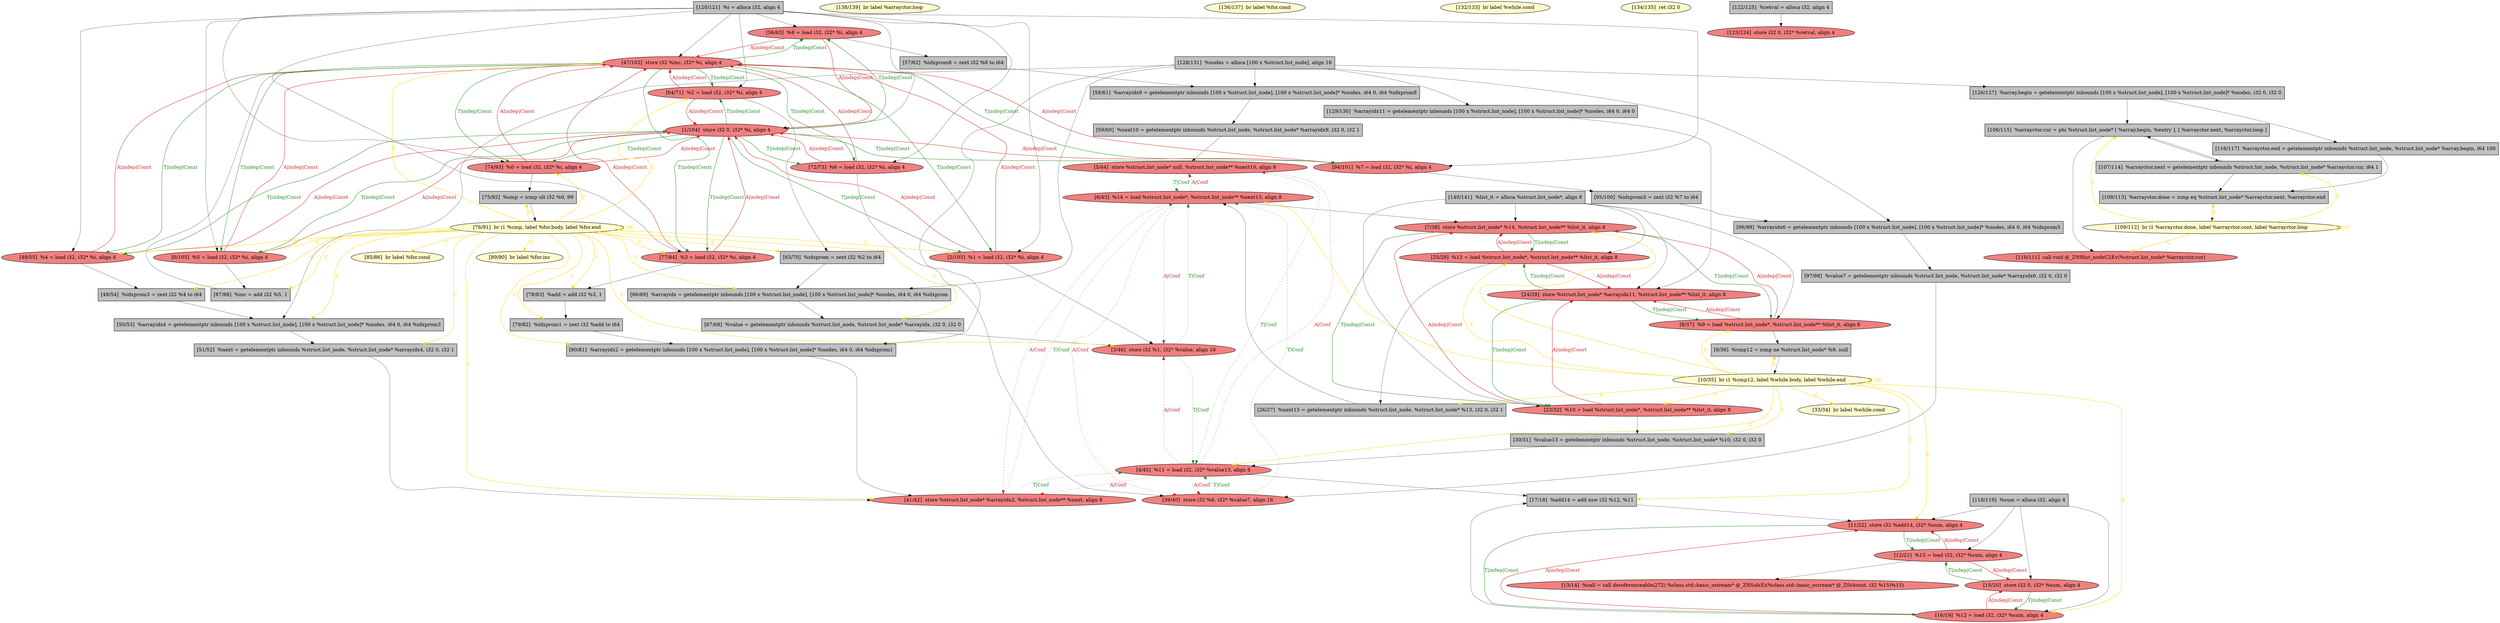 
digraph G {


node152 [fillcolor=grey,label="[59/60]  %next10 = getelementptr inbounds %struct.list_node, %struct.list_node* %arrayidx9, i32 0, i32 1",shape=rectangle,style=filled ]
node156 [fillcolor=grey,label="[87/88]  %inc = add i32 %5, 1",shape=rectangle,style=filled ]
node151 [fillcolor=grey,label="[78/83]  %add = add i32 %3, 1",shape=rectangle,style=filled ]
node150 [fillcolor=lightcoral,label="[64/71]  %2 = load i32, i32* %i, align 4",shape=ellipse,style=filled ]
node148 [fillcolor=lightcoral,label="[110/111]  call void @_ZN9list_nodeC2Ev(%struct.list_node* %arrayctor.cur)",shape=ellipse,style=filled ]
node147 [fillcolor=grey,label="[107/114]  %arrayctor.next = getelementptr inbounds %struct.list_node, %struct.list_node* %arrayctor.cur, i64 1",shape=rectangle,style=filled ]
node146 [fillcolor=grey,label="[129/130]  %arrayidx11 = getelementptr inbounds [100 x %struct.list_node], [100 x %struct.list_node]* %nodes, i64 0, i64 0",shape=rectangle,style=filled ]
node145 [fillcolor=lemonchiffon,label="[138/139]  br label %arrayctor.loop",shape=ellipse,style=filled ]
node143 [fillcolor=grey,label="[108/113]  %arrayctor.done = icmp eq %struct.list_node* %arrayctor.next, %arrayctor.end",shape=rectangle,style=filled ]
node142 [fillcolor=grey,label="[9/36]  %cmp12 = icmp ne %struct.list_node* %9, null",shape=rectangle,style=filled ]
node141 [fillcolor=lemonchiffon,label="[136/137]  br label %for.cond",shape=ellipse,style=filled ]
node140 [fillcolor=lemonchiffon,label="[85/86]  br label %for.cond",shape=ellipse,style=filled ]
node139 [fillcolor=grey,label="[95/100]  %idxprom5 = zext i32 %7 to i64",shape=rectangle,style=filled ]
node137 [fillcolor=grey,label="[30/31]  %value13 = getelementptr inbounds %struct.list_node, %struct.list_node* %10, i32 0, i32 0",shape=rectangle,style=filled ]
node136 [fillcolor=lemonchiffon,label="[10/35]  br i1 %cmp12, label %while.body, label %while.end",shape=ellipse,style=filled ]
node135 [fillcolor=grey,label="[17/18]  %add14 = add nsw i32 %12, %11",shape=rectangle,style=filled ]
node133 [fillcolor=grey,label="[26/27]  %next15 = getelementptr inbounds %struct.list_node, %struct.list_node* %13, i32 0, i32 1",shape=rectangle,style=filled ]
node149 [fillcolor=lightcoral,label="[3/46]  store i32 %1, i32* %value, align 16",shape=ellipse,style=filled ]
node131 [fillcolor=grey,label="[58/61]  %arrayidx9 = getelementptr inbounds [100 x %struct.list_node], [100 x %struct.list_node]* %nodes, i64 0, i64 %idxprom8",shape=rectangle,style=filled ]
node130 [fillcolor=lightcoral,label="[11/22]  store i32 %add14, i32* %sum, align 4",shape=ellipse,style=filled ]
node129 [fillcolor=lightcoral,label="[72/73]  %6 = load i32, i32* %i, align 4",shape=ellipse,style=filled ]
node128 [fillcolor=lightcoral,label="[12/21]  %15 = load i32, i32* %sum, align 4",shape=ellipse,style=filled ]
node125 [fillcolor=lightcoral,label="[24/29]  store %struct.list_node* %arrayidx11, %struct.list_node** %list_it, align 8",shape=ellipse,style=filled ]
node124 [fillcolor=lightcoral,label="[13/14]  %call = call dereferenceable(272) %class.std::basic_ostream* @_ZNSolsEi(%class.std::basic_ostream* @_ZSt4cout, i32 %15)%15)",shape=ellipse,style=filled ]
node154 [fillcolor=grey,label="[96/99]  %arrayidx6 = getelementptr inbounds [100 x %struct.list_node], [100 x %struct.list_node]* %nodes, i64 0, i64 %idxprom5",shape=rectangle,style=filled ]
node101 [fillcolor=grey,label="[65/70]  %idxprom = zext i32 %2 to i64",shape=rectangle,style=filled ]
node98 [fillcolor=lightcoral,label="[48/55]  %4 = load i32, i32* %i, align 4",shape=ellipse,style=filled ]
node95 [fillcolor=grey,label="[67/68]  %value = getelementptr inbounds %struct.list_node, %struct.list_node* %arrayidx, i32 0, i32 0",shape=rectangle,style=filled ]
node103 [fillcolor=lightcoral,label="[74/93]  %0 = load i32, i32* %i, align 4",shape=ellipse,style=filled ]
node112 [fillcolor=lightcoral,label="[47/102]  store i32 %inc, i32* %i, align 4",shape=ellipse,style=filled ]
node121 [fillcolor=lightcoral,label="[15/20]  store i32 0, i32* %sum, align 4",shape=ellipse,style=filled ]
node127 [fillcolor=lightcoral,label="[56/63]  %8 = load i32, i32* %i, align 4",shape=ellipse,style=filled ]
node96 [fillcolor=lightcoral,label="[25/28]  %13 = load %struct.list_node*, %struct.list_node** %list_it, align 8",shape=ellipse,style=filled ]
node100 [fillcolor=lightcoral,label="[77/84]  %3 = load i32, i32* %i, align 4",shape=ellipse,style=filled ]
node134 [fillcolor=lightcoral,label="[39/40]  store i32 %6, i32* %value7, align 16",shape=ellipse,style=filled ]
node122 [fillcolor=lightcoral,label="[94/101]  %7 = load i32, i32* %i, align 4",shape=ellipse,style=filled ]
node89 [fillcolor=grey,label="[106/115]  %arrayctor.cur = phi %struct.list_node* [ %array.begin, %entry ], [ %arrayctor.next, %arrayctor.loop ]",shape=rectangle,style=filled ]
node116 [fillcolor=lightcoral,label="[41/42]  store %struct.list_node* %arrayidx2, %struct.list_node** %next, align 8",shape=ellipse,style=filled ]
node119 [fillcolor=lightcoral,label="[6/43]  %14 = load %struct.list_node*, %struct.list_node** %next15, align 8",shape=ellipse,style=filled ]
node126 [fillcolor=lemonchiffon,label="[132/133]  br label %while.cond",shape=ellipse,style=filled ]
node92 [fillcolor=grey,label="[97/98]  %value7 = getelementptr inbounds %struct.list_node, %struct.list_node* %arrayidx6, i32 0, i32 0",shape=rectangle,style=filled ]
node132 [fillcolor=lemonchiffon,label="[134/135]  ret i32 0",shape=ellipse,style=filled ]
node104 [fillcolor=grey,label="[50/53]  %arrayidx4 = getelementptr inbounds [100 x %struct.list_node], [100 x %struct.list_node]* %nodes, i64 0, i64 %idxprom3",shape=rectangle,style=filled ]
node144 [fillcolor=lightcoral,label="[16/19]  %12 = load i32, i32* %sum, align 4",shape=ellipse,style=filled ]
node87 [fillcolor=lemonchiffon,label="[89/90]  br label %for.inc",shape=ellipse,style=filled ]
node105 [fillcolor=lightcoral,label="[5/44]  store %struct.list_node* null, %struct.list_node** %next10, align 8",shape=ellipse,style=filled ]
node94 [fillcolor=lemonchiffon,label="[33/34]  br label %while.cond",shape=ellipse,style=filled ]
node155 [fillcolor=grey,label="[140/141]  %list_it = alloca %struct.list_node*, align 8",shape=rectangle,style=filled ]
node118 [fillcolor=lightcoral,label="[8/37]  %9 = load %struct.list_node*, %struct.list_node** %list_it, align 8",shape=ellipse,style=filled ]
node138 [fillcolor=lightcoral,label="[23/32]  %10 = load %struct.list_node*, %struct.list_node** %list_it, align 8",shape=ellipse,style=filled ]
node123 [fillcolor=grey,label="[57/62]  %idxprom8 = zext i32 %8 to i64",shape=rectangle,style=filled ]
node86 [fillcolor=lightcoral,label="[0/105]  %5 = load i32, i32* %i, align 4",shape=ellipse,style=filled ]
node90 [fillcolor=grey,label="[80/81]  %arrayidx2 = getelementptr inbounds [100 x %struct.list_node], [100 x %struct.list_node]* %nodes, i64 0, i64 %idxprom1",shape=rectangle,style=filled ]
node102 [fillcolor=lightcoral,label="[2/103]  %1 = load i32, i32* %i, align 4",shape=ellipse,style=filled ]
node106 [fillcolor=lemonchiffon,label="[76/91]  br i1 %cmp, label %for.body, label %for.end",shape=ellipse,style=filled ]
node113 [fillcolor=lemonchiffon,label="[109/112]  br i1 %arrayctor.done, label %arrayctor.cont, label %arrayctor.loop",shape=ellipse,style=filled ]
node120 [fillcolor=grey,label="[128/131]  %nodes = alloca [100 x %struct.list_node], align 16",shape=rectangle,style=filled ]
node117 [fillcolor=lightcoral,label="[123/124]  store i32 0, i32* %retval, align 4",shape=ellipse,style=filled ]
node97 [fillcolor=grey,label="[66/69]  %arrayidx = getelementptr inbounds [100 x %struct.list_node], [100 x %struct.list_node]* %nodes, i64 0, i64 %idxprom",shape=rectangle,style=filled ]
node91 [fillcolor=grey,label="[75/92]  %cmp = icmp ult i32 %0, 99",shape=rectangle,style=filled ]
node107 [fillcolor=grey,label="[116/117]  %arrayctor.end = getelementptr inbounds %struct.list_node, %struct.list_node* %array.begin, i64 100",shape=rectangle,style=filled ]
node108 [fillcolor=grey,label="[49/54]  %idxprom3 = zext i32 %4 to i64",shape=rectangle,style=filled ]
node153 [fillcolor=lightcoral,label="[1/104]  store i32 0, i32* %i, align 4",shape=ellipse,style=filled ]
node109 [fillcolor=lightcoral,label="[7/38]  store %struct.list_node* %14, %struct.list_node** %list_it, align 8",shape=ellipse,style=filled ]
node93 [fillcolor=grey,label="[79/82]  %idxprom1 = zext i32 %add to i64",shape=rectangle,style=filled ]
node88 [fillcolor=grey,label="[51/52]  %next = getelementptr inbounds %struct.list_node, %struct.list_node* %arrayidx4, i32 0, i32 1",shape=rectangle,style=filled ]
node114 [fillcolor=grey,label="[122/125]  %retval = alloca i32, align 4",shape=rectangle,style=filled ]
node110 [fillcolor=grey,label="[118/119]  %sum = alloca i32, align 4",shape=rectangle,style=filled ]
node99 [fillcolor=lightcoral,label="[4/45]  %11 = load i32, i32* %value13, align 8",shape=ellipse,style=filled ]
node111 [fillcolor=grey,label="[120/121]  %i = alloca i32, align 4",shape=rectangle,style=filled ]
node115 [fillcolor=grey,label="[126/127]  %array.begin = getelementptr inbounds [100 x %struct.list_node], [100 x %struct.list_node]* %nodes, i32 0, i32 0",shape=rectangle,style=filled ]

node106->node102 [style=solid,color=gold,label="C",penwidth=1.0,fontcolor=gold ]
node130->node128 [style=solid,color=forestgreen,label="T|indep|Const",penwidth=1.0,fontcolor=forestgreen ]
node136->node136 [style=solid,color=gold,label="C",penwidth=1.0,fontcolor=gold ]
node113->node113 [style=solid,color=gold,label="C",penwidth=1.0,fontcolor=gold ]
node106->node106 [style=solid,color=gold,label="C",penwidth=1.0,fontcolor=gold ]
node136->node130 [style=solid,color=gold,label="C",penwidth=1.0,fontcolor=gold ]
node136->node135 [style=solid,color=gold,label="C",penwidth=1.0,fontcolor=gold ]
node102->node149 [style=solid,color=black,label="",penwidth=0.5,fontcolor=black ]
node106->node156 [style=solid,color=gold,label="C",penwidth=1.0,fontcolor=gold ]
node106->node108 [style=solid,color=gold,label="C",penwidth=1.0,fontcolor=gold ]
node108->node104 [style=solid,color=black,label="",penwidth=0.5,fontcolor=black ]
node112->node86 [style=solid,color=forestgreen,label="T|indep|Const",penwidth=1.0,fontcolor=forestgreen ]
node86->node112 [style=solid,color=firebrick3,label="A|indep|Const",penwidth=1.0,fontcolor=firebrick3 ]
node102->node112 [style=solid,color=firebrick3,label="A|indep|Const",penwidth=1.0,fontcolor=firebrick3 ]
node116->node99 [style=dotted,color=forestgreen,label="T|Conf",penwidth=1.0,fontcolor=forestgreen ]
node153->node103 [style=solid,color=forestgreen,label="T|indep|Const",penwidth=1.0,fontcolor=forestgreen ]
node144->node135 [style=solid,color=black,label="",penwidth=0.5,fontcolor=black ]
node130->node144 [style=solid,color=forestgreen,label="T|indep|Const",penwidth=1.0,fontcolor=forestgreen ]
node110->node130 [style=solid,color=black,label="",penwidth=0.5,fontcolor=black ]
node150->node112 [style=solid,color=firebrick3,label="A|indep|Const",penwidth=1.0,fontcolor=firebrick3 ]
node155->node138 [style=solid,color=black,label="",penwidth=0.5,fontcolor=black ]
node153->node127 [style=solid,color=forestgreen,label="T|indep|Const",penwidth=1.0,fontcolor=forestgreen ]
node119->node149 [style=dotted,color=firebrick3,label="A|Conf",penwidth=1.0,fontcolor=firebrick3 ]
node111->node129 [style=solid,color=black,label="",penwidth=0.5,fontcolor=black ]
node136->node96 [style=solid,color=gold,label="C",penwidth=1.0,fontcolor=gold ]
node111->node102 [style=solid,color=black,label="",penwidth=0.5,fontcolor=black ]
node86->node153 [style=solid,color=firebrick3,label="A|indep|Const",penwidth=1.0,fontcolor=firebrick3 ]
node111->node86 [style=solid,color=black,label="",penwidth=0.5,fontcolor=black ]
node109->node138 [style=solid,color=forestgreen,label="T|indep|Const",penwidth=1.0,fontcolor=forestgreen ]
node155->node109 [style=solid,color=black,label="",penwidth=0.5,fontcolor=black ]
node88->node116 [style=solid,color=black,label="",penwidth=0.5,fontcolor=black ]
node134->node119 [style=dotted,color=forestgreen,label="T|Conf",penwidth=1.0,fontcolor=forestgreen ]
node120->node154 [style=solid,color=black,label="",penwidth=0.5,fontcolor=black ]
node155->node96 [style=solid,color=black,label="",penwidth=0.5,fontcolor=black ]
node111->node112 [style=solid,color=black,label="",penwidth=0.5,fontcolor=black ]
node144->node130 [style=solid,color=firebrick3,label="A|indep|Const",penwidth=1.0,fontcolor=firebrick3 ]
node111->node122 [style=solid,color=black,label="",penwidth=0.5,fontcolor=black ]
node105->node99 [style=dotted,color=forestgreen,label="T|Conf",penwidth=1.0,fontcolor=forestgreen ]
node104->node88 [style=solid,color=black,label="",penwidth=0.5,fontcolor=black ]
node136->node133 [style=solid,color=gold,label="C",penwidth=1.0,fontcolor=gold ]
node93->node90 [style=solid,color=black,label="",penwidth=0.5,fontcolor=black ]
node111->node98 [style=solid,color=black,label="",penwidth=0.5,fontcolor=black ]
node106->node93 [style=solid,color=gold,label="C",penwidth=1.0,fontcolor=gold ]
node106->node112 [style=solid,color=gold,label="C",penwidth=1.0,fontcolor=gold ]
node128->node121 [style=solid,color=firebrick3,label="A|indep|Const",penwidth=1.0,fontcolor=firebrick3 ]
node139->node154 [style=solid,color=black,label="",penwidth=0.5,fontcolor=black ]
node112->node129 [style=solid,color=forestgreen,label="T|indep|Const",penwidth=1.0,fontcolor=forestgreen ]
node153->node129 [style=solid,color=forestgreen,label="T|indep|Const",penwidth=1.0,fontcolor=forestgreen ]
node89->node147 [style=solid,color=black,label="",penwidth=0.5,fontcolor=black ]
node98->node153 [style=solid,color=firebrick3,label="A|indep|Const",penwidth=1.0,fontcolor=firebrick3 ]
node136->node118 [style=solid,color=gold,label="C",penwidth=1.0,fontcolor=gold ]
node109->node96 [style=solid,color=forestgreen,label="T|indep|Const",penwidth=1.0,fontcolor=forestgreen ]
node111->node150 [style=solid,color=black,label="",penwidth=0.5,fontcolor=black ]
node136->node142 [style=solid,color=gold,label="C",penwidth=1.0,fontcolor=gold ]
node111->node103 [style=solid,color=black,label="",penwidth=0.5,fontcolor=black ]
node106->node97 [style=solid,color=gold,label="C",penwidth=1.0,fontcolor=gold ]
node152->node105 [style=solid,color=black,label="",penwidth=0.5,fontcolor=black ]
node136->node109 [style=solid,color=gold,label="C",penwidth=1.0,fontcolor=gold ]
node115->node107 [style=solid,color=black,label="",penwidth=0.5,fontcolor=black ]
node113->node147 [style=solid,color=gold,label="C",penwidth=1.0,fontcolor=gold ]
node147->node143 [style=solid,color=black,label="",penwidth=0.5,fontcolor=black ]
node138->node109 [style=solid,color=firebrick3,label="A|indep|Const",penwidth=1.0,fontcolor=firebrick3 ]
node118->node142 [style=solid,color=black,label="",penwidth=0.5,fontcolor=black ]
node113->node89 [style=solid,color=gold,label="C",penwidth=1.0,fontcolor=gold ]
node131->node152 [style=solid,color=black,label="",penwidth=0.5,fontcolor=black ]
node129->node112 [style=solid,color=firebrick3,label="A|indep|Const",penwidth=1.0,fontcolor=firebrick3 ]
node153->node86 [style=solid,color=forestgreen,label="T|indep|Const",penwidth=1.0,fontcolor=forestgreen ]
node111->node100 [style=solid,color=black,label="",penwidth=0.5,fontcolor=black ]
node120->node104 [style=solid,color=black,label="",penwidth=0.5,fontcolor=black ]
node154->node92 [style=solid,color=black,label="",penwidth=0.5,fontcolor=black ]
node106->node104 [style=solid,color=gold,label="C",penwidth=1.0,fontcolor=gold ]
node122->node153 [style=solid,color=firebrick3,label="A|indep|Const",penwidth=1.0,fontcolor=firebrick3 ]
node143->node113 [style=solid,color=black,label="",penwidth=0.5,fontcolor=black ]
node103->node153 [style=solid,color=firebrick3,label="A|indep|Const",penwidth=1.0,fontcolor=firebrick3 ]
node106->node90 [style=solid,color=gold,label="C",penwidth=1.0,fontcolor=gold ]
node106->node88 [style=solid,color=gold,label="C",penwidth=1.0,fontcolor=gold ]
node99->node116 [style=dotted,color=firebrick3,label="A|Conf",penwidth=1.0,fontcolor=firebrick3 ]
node142->node136 [style=solid,color=black,label="",penwidth=0.5,fontcolor=black ]
node153->node100 [style=solid,color=forestgreen,label="T|indep|Const",penwidth=1.0,fontcolor=forestgreen ]
node106->node101 [style=solid,color=gold,label="C",penwidth=1.0,fontcolor=gold ]
node112->node150 [style=solid,color=forestgreen,label="T|indep|Const",penwidth=1.0,fontcolor=forestgreen ]
node120->node115 [style=solid,color=black,label="",penwidth=0.5,fontcolor=black ]
node106->node98 [style=solid,color=gold,label="C",penwidth=1.0,fontcolor=gold ]
node113->node143 [style=solid,color=gold,label="C",penwidth=1.0,fontcolor=gold ]
node106->node150 [style=solid,color=gold,label="C",penwidth=1.0,fontcolor=gold ]
node128->node130 [style=solid,color=firebrick3,label="A|indep|Const",penwidth=1.0,fontcolor=firebrick3 ]
node127->node153 [style=solid,color=firebrick3,label="A|indep|Const",penwidth=1.0,fontcolor=firebrick3 ]
node149->node119 [style=dotted,color=forestgreen,label="T|Conf",penwidth=1.0,fontcolor=forestgreen ]
node106->node149 [style=solid,color=gold,label="C",penwidth=1.0,fontcolor=gold ]
node120->node97 [style=solid,color=black,label="",penwidth=0.5,fontcolor=black ]
node120->node146 [style=solid,color=black,label="",penwidth=0.5,fontcolor=black ]
node91->node106 [style=solid,color=black,label="",penwidth=0.5,fontcolor=black ]
node121->node128 [style=solid,color=forestgreen,label="T|indep|Const",penwidth=1.0,fontcolor=forestgreen ]
node98->node108 [style=solid,color=black,label="",penwidth=0.5,fontcolor=black ]
node106->node103 [style=solid,color=gold,label="C",penwidth=1.0,fontcolor=gold ]
node113->node148 [style=solid,color=gold,label="C",penwidth=1.0,fontcolor=gold ]
node155->node118 [style=solid,color=black,label="",penwidth=0.5,fontcolor=black ]
node106->node95 [style=solid,color=gold,label="C",penwidth=1.0,fontcolor=gold ]
node110->node121 [style=solid,color=black,label="",penwidth=0.5,fontcolor=black ]
node112->node103 [style=solid,color=forestgreen,label="T|indep|Const",penwidth=1.0,fontcolor=forestgreen ]
node153->node102 [style=solid,color=forestgreen,label="T|indep|Const",penwidth=1.0,fontcolor=forestgreen ]
node122->node112 [style=solid,color=firebrick3,label="A|indep|Const",penwidth=1.0,fontcolor=firebrick3 ]
node146->node125 [style=solid,color=black,label="",penwidth=0.5,fontcolor=black ]
node106->node87 [style=solid,color=gold,label="C",penwidth=1.0,fontcolor=gold ]
node112->node122 [style=solid,color=forestgreen,label="T|indep|Const",penwidth=1.0,fontcolor=forestgreen ]
node136->node94 [style=solid,color=gold,label="C",penwidth=1.0,fontcolor=gold ]
node120->node131 [style=solid,color=black,label="",penwidth=0.5,fontcolor=black ]
node106->node100 [style=solid,color=gold,label="C",penwidth=1.0,fontcolor=gold ]
node155->node125 [style=solid,color=black,label="",penwidth=0.5,fontcolor=black ]
node98->node112 [style=solid,color=firebrick3,label="A|indep|Const",penwidth=1.0,fontcolor=firebrick3 ]
node147->node89 [style=solid,color=black,label="",penwidth=0.5,fontcolor=black ]
node120->node90 [style=solid,color=black,label="",penwidth=0.5,fontcolor=black ]
node106->node151 [style=solid,color=gold,label="C",penwidth=1.0,fontcolor=gold ]
node133->node119 [style=solid,color=black,label="",penwidth=0.5,fontcolor=black ]
node123->node131 [style=solid,color=black,label="",penwidth=0.5,fontcolor=black ]
node136->node138 [style=solid,color=gold,label="C",penwidth=1.0,fontcolor=gold ]
node109->node118 [style=solid,color=forestgreen,label="T|indep|Const",penwidth=1.0,fontcolor=forestgreen ]
node156->node112 [style=solid,color=black,label="",penwidth=0.5,fontcolor=black ]
node119->node109 [style=solid,color=black,label="",penwidth=0.5,fontcolor=black ]
node137->node99 [style=solid,color=black,label="",penwidth=0.5,fontcolor=black ]
node106->node140 [style=solid,color=gold,label="C",penwidth=1.0,fontcolor=gold ]
node99->node149 [style=dotted,color=firebrick3,label="A|Conf",penwidth=1.0,fontcolor=firebrick3 ]
node138->node137 [style=solid,color=black,label="",penwidth=0.5,fontcolor=black ]
node95->node149 [style=solid,color=black,label="",penwidth=0.5,fontcolor=black ]
node136->node119 [style=solid,color=gold,label="C",penwidth=1.0,fontcolor=gold ]
node128->node124 [style=solid,color=black,label="",penwidth=0.5,fontcolor=black ]
node116->node119 [style=dotted,color=forestgreen,label="T|Conf",penwidth=1.0,fontcolor=forestgreen ]
node118->node125 [style=solid,color=firebrick3,label="A|indep|Const",penwidth=1.0,fontcolor=firebrick3 ]
node86->node156 [style=solid,color=black,label="",penwidth=0.5,fontcolor=black ]
node121->node144 [style=solid,color=forestgreen,label="T|indep|Const",penwidth=1.0,fontcolor=forestgreen ]
node136->node144 [style=solid,color=gold,label="C",penwidth=1.0,fontcolor=gold ]
node151->node93 [style=solid,color=black,label="",penwidth=0.5,fontcolor=black ]
node136->node99 [style=solid,color=gold,label="C",penwidth=1.0,fontcolor=gold ]
node100->node151 [style=solid,color=black,label="",penwidth=0.5,fontcolor=black ]
node125->node118 [style=solid,color=forestgreen,label="T|indep|Const",penwidth=1.0,fontcolor=forestgreen ]
node96->node133 [style=solid,color=black,label="",penwidth=0.5,fontcolor=black ]
node101->node97 [style=solid,color=black,label="",penwidth=0.5,fontcolor=black ]
node122->node139 [style=solid,color=black,label="",penwidth=0.5,fontcolor=black ]
node118->node109 [style=solid,color=firebrick3,label="A|indep|Const",penwidth=1.0,fontcolor=firebrick3 ]
node103->node91 [style=solid,color=black,label="",penwidth=0.5,fontcolor=black ]
node149->node99 [style=dotted,color=forestgreen,label="T|Conf",penwidth=1.0,fontcolor=forestgreen ]
node97->node95 [style=solid,color=black,label="",penwidth=0.5,fontcolor=black ]
node90->node116 [style=solid,color=black,label="",penwidth=0.5,fontcolor=black ]
node111->node153 [style=solid,color=black,label="",penwidth=0.5,fontcolor=black ]
node129->node134 [style=solid,color=black,label="",penwidth=0.5,fontcolor=black ]
node153->node98 [style=solid,color=forestgreen,label="T|indep|Const",penwidth=1.0,fontcolor=forestgreen ]
node110->node144 [style=solid,color=black,label="",penwidth=0.5,fontcolor=black ]
node106->node116 [style=solid,color=gold,label="C",penwidth=1.0,fontcolor=gold ]
node89->node148 [style=solid,color=black,label="",penwidth=0.5,fontcolor=black ]
node111->node127 [style=solid,color=black,label="",penwidth=0.5,fontcolor=black ]
node127->node123 [style=solid,color=black,label="",penwidth=0.5,fontcolor=black ]
node99->node135 [style=solid,color=black,label="",penwidth=0.5,fontcolor=black ]
node138->node125 [style=solid,color=firebrick3,label="A|indep|Const",penwidth=1.0,fontcolor=firebrick3 ]
node125->node138 [style=solid,color=forestgreen,label="T|indep|Const",penwidth=1.0,fontcolor=forestgreen ]
node96->node125 [style=solid,color=firebrick3,label="A|indep|Const",penwidth=1.0,fontcolor=firebrick3 ]
node107->node143 [style=solid,color=black,label="",penwidth=0.5,fontcolor=black ]
node125->node96 [style=solid,color=forestgreen,label="T|indep|Const",penwidth=1.0,fontcolor=forestgreen ]
node119->node105 [style=dotted,color=firebrick3,label="A|Conf",penwidth=1.0,fontcolor=firebrick3 ]
node105->node119 [style=dotted,color=forestgreen,label="T|Conf",penwidth=1.0,fontcolor=forestgreen ]
node92->node134 [style=solid,color=black,label="",penwidth=0.5,fontcolor=black ]
node144->node121 [style=solid,color=firebrick3,label="A|indep|Const",penwidth=1.0,fontcolor=firebrick3 ]
node110->node128 [style=solid,color=black,label="",penwidth=0.5,fontcolor=black ]
node103->node112 [style=solid,color=firebrick3,label="A|indep|Const",penwidth=1.0,fontcolor=firebrick3 ]
node106->node86 [style=solid,color=gold,label="C",penwidth=1.0,fontcolor=gold ]
node99->node105 [style=dotted,color=firebrick3,label="A|Conf",penwidth=1.0,fontcolor=firebrick3 ]
node150->node101 [style=solid,color=black,label="",penwidth=0.5,fontcolor=black ]
node96->node109 [style=solid,color=firebrick3,label="A|indep|Const",penwidth=1.0,fontcolor=firebrick3 ]
node119->node134 [style=dotted,color=firebrick3,label="A|Conf",penwidth=1.0,fontcolor=firebrick3 ]
node136->node137 [style=solid,color=gold,label="C",penwidth=1.0,fontcolor=gold ]
node99->node134 [style=dotted,color=firebrick3,label="A|Conf",penwidth=1.0,fontcolor=firebrick3 ]
node135->node130 [style=solid,color=black,label="",penwidth=0.5,fontcolor=black ]
node134->node99 [style=dotted,color=forestgreen,label="T|Conf",penwidth=1.0,fontcolor=forestgreen ]
node129->node153 [style=solid,color=firebrick3,label="A|indep|Const",penwidth=1.0,fontcolor=firebrick3 ]
node153->node122 [style=solid,color=forestgreen,label="T|indep|Const",penwidth=1.0,fontcolor=forestgreen ]
node100->node153 [style=solid,color=firebrick3,label="A|indep|Const",penwidth=1.0,fontcolor=firebrick3 ]
node127->node112 [style=solid,color=firebrick3,label="A|indep|Const",penwidth=1.0,fontcolor=firebrick3 ]
node100->node112 [style=solid,color=firebrick3,label="A|indep|Const",penwidth=1.0,fontcolor=firebrick3 ]
node114->node117 [style=solid,color=black,label="",penwidth=0.5,fontcolor=black ]
node112->node127 [style=solid,color=forestgreen,label="T|indep|Const",penwidth=1.0,fontcolor=forestgreen ]
node115->node89 [style=solid,color=black,label="",penwidth=0.5,fontcolor=black ]
node106->node91 [style=solid,color=gold,label="C",penwidth=1.0,fontcolor=gold ]
node150->node153 [style=solid,color=firebrick3,label="A|indep|Const",penwidth=1.0,fontcolor=firebrick3 ]
node102->node153 [style=solid,color=firebrick3,label="A|indep|Const",penwidth=1.0,fontcolor=firebrick3 ]
node119->node116 [style=dotted,color=firebrick3,label="A|Conf",penwidth=1.0,fontcolor=firebrick3 ]
node153->node150 [style=solid,color=forestgreen,label="T|indep|Const",penwidth=1.0,fontcolor=forestgreen ]
node112->node102 [style=solid,color=forestgreen,label="T|indep|Const",penwidth=1.0,fontcolor=forestgreen ]
node112->node100 [style=solid,color=forestgreen,label="T|indep|Const",penwidth=1.0,fontcolor=forestgreen ]
node112->node98 [style=solid,color=forestgreen,label="T|indep|Const",penwidth=1.0,fontcolor=forestgreen ]


}
